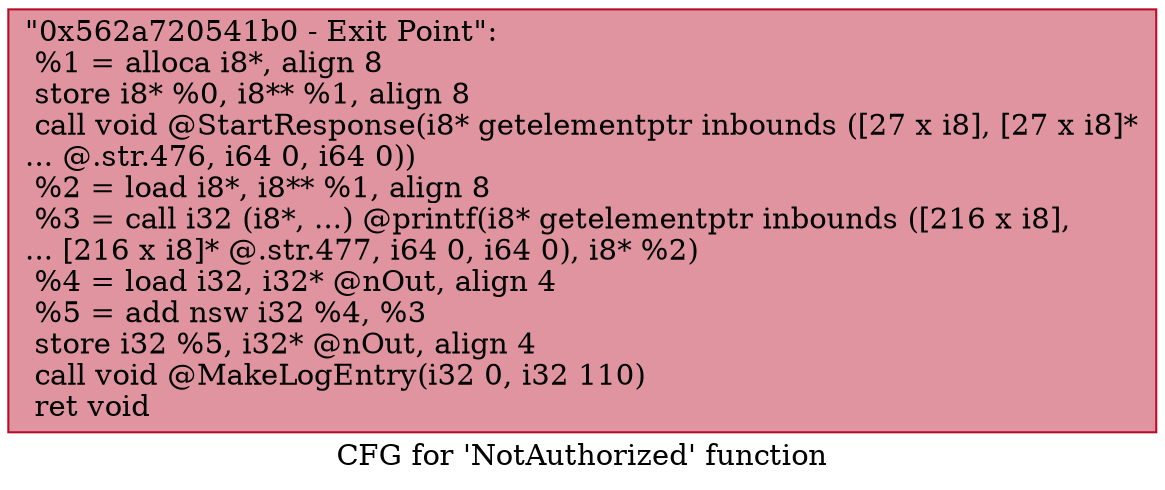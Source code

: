 digraph "CFG for 'NotAuthorized' function" {
	label="CFG for 'NotAuthorized' function";

	Node0x562a720541b0 [shape=record,color="#b70d28ff", style=filled, fillcolor="#b70d2870",label="{\"0x562a720541b0 - Exit Point\":\l  %1 = alloca i8*, align 8\l  store i8* %0, i8** %1, align 8\l  call void @StartResponse(i8* getelementptr inbounds ([27 x i8], [27 x i8]*\l... @.str.476, i64 0, i64 0))\l  %2 = load i8*, i8** %1, align 8\l  %3 = call i32 (i8*, ...) @printf(i8* getelementptr inbounds ([216 x i8],\l... [216 x i8]* @.str.477, i64 0, i64 0), i8* %2)\l  %4 = load i32, i32* @nOut, align 4\l  %5 = add nsw i32 %4, %3\l  store i32 %5, i32* @nOut, align 4\l  call void @MakeLogEntry(i32 0, i32 110)\l  ret void\l}"];
}

